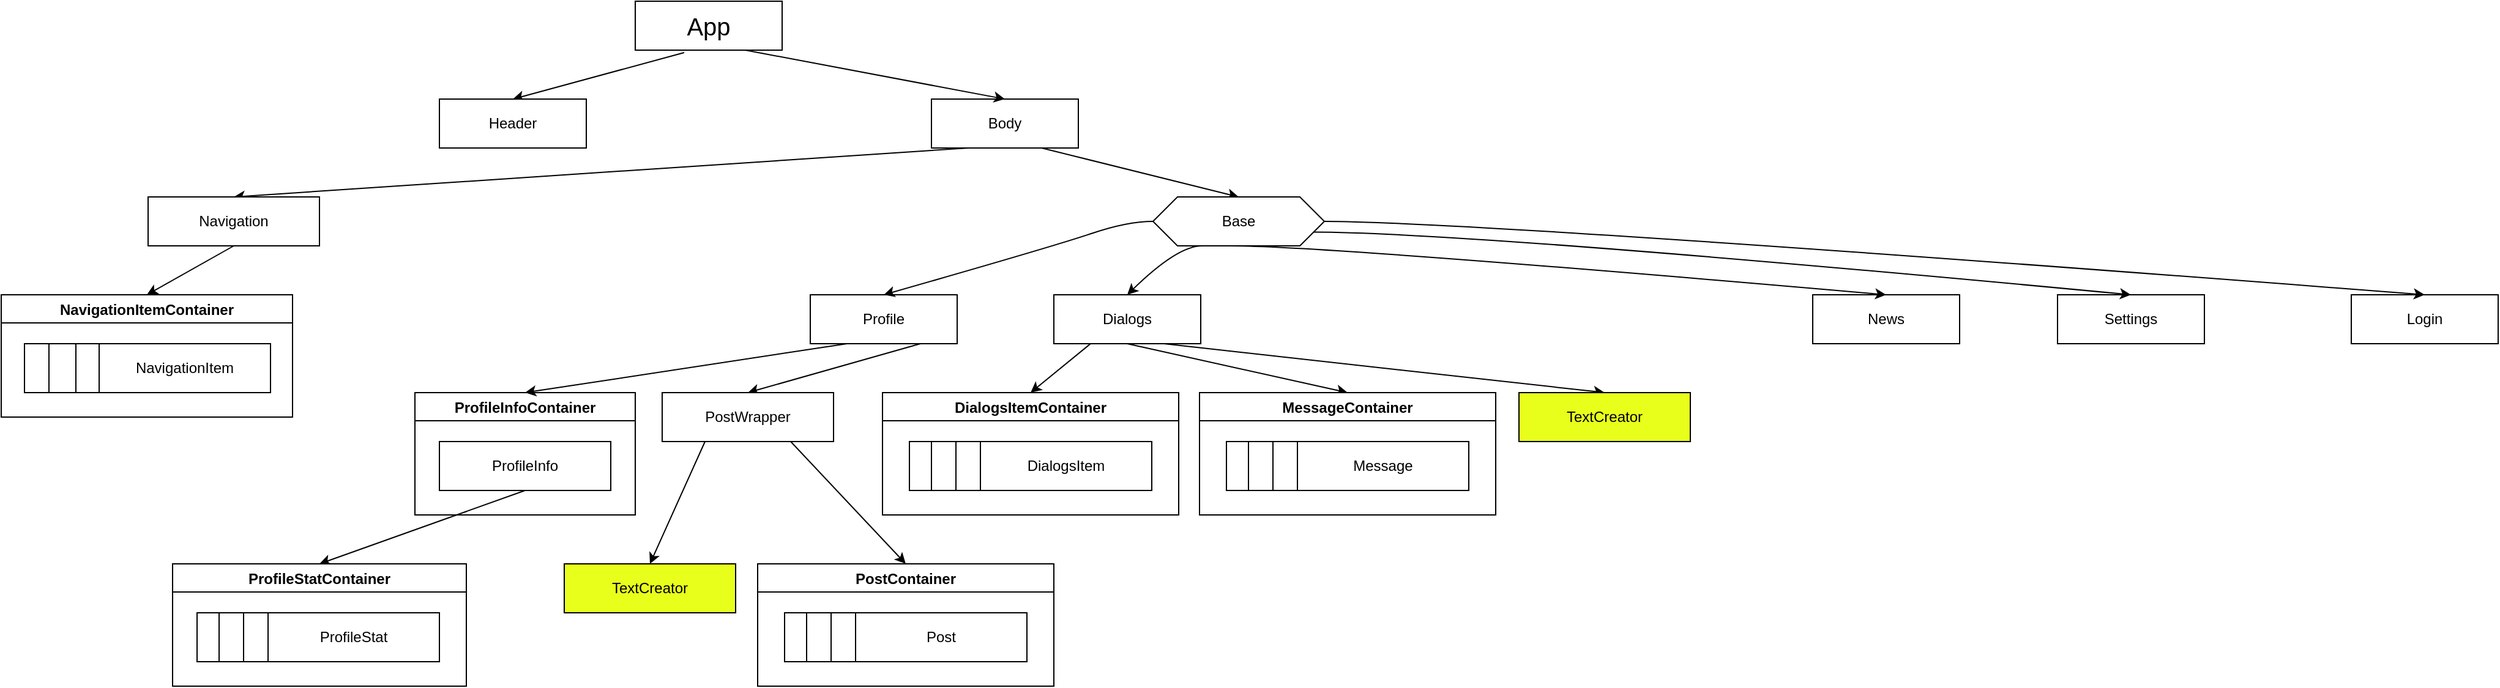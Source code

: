 <mxfile version="14.8.1" type="github">
  <diagram id="tkxKp8J2t2rPwIGBLr0_" name="Page-1">
    <mxGraphModel dx="1422" dy="794" grid="1" gridSize="20" guides="1" tooltips="1" connect="1" arrows="1" fold="1" page="1" pageScale="1" pageWidth="20000" pageHeight="20000" math="0" shadow="0">
      <root>
        <mxCell id="0" />
        <mxCell id="1" parent="0" />
        <mxCell id="A2gcQvPjMNt2DV7McKa0-1" value="&lt;font style=&quot;font-size: 20px&quot;&gt;App&lt;/font&gt;" style="rounded=0;whiteSpace=wrap;html=1;" parent="1" vertex="1">
          <mxGeometry x="558" y="80" width="120" height="40" as="geometry" />
        </mxCell>
        <mxCell id="A2gcQvPjMNt2DV7McKa0-3" value="" style="endArrow=classic;html=1;exitX=0.333;exitY=1.05;exitDx=0;exitDy=0;exitPerimeter=0;entryX=0.5;entryY=0;entryDx=0;entryDy=0;" parent="1" source="A2gcQvPjMNt2DV7McKa0-1" target="A2gcQvPjMNt2DV7McKa0-4" edge="1">
          <mxGeometry width="50" height="50" relative="1" as="geometry">
            <mxPoint x="588" y="330" as="sourcePoint" />
            <mxPoint x="508" y="160" as="targetPoint" />
          </mxGeometry>
        </mxCell>
        <mxCell id="A2gcQvPjMNt2DV7McKa0-4" value="Header" style="rounded=0;whiteSpace=wrap;html=1;" parent="1" vertex="1">
          <mxGeometry x="398" y="160" width="120" height="40" as="geometry" />
        </mxCell>
        <mxCell id="A2gcQvPjMNt2DV7McKa0-5" value="Body" style="rounded=0;whiteSpace=wrap;html=1;" parent="1" vertex="1">
          <mxGeometry x="800" y="160" width="120" height="40" as="geometry" />
        </mxCell>
        <mxCell id="A2gcQvPjMNt2DV7McKa0-6" value="" style="endArrow=classic;html=1;exitX=0.75;exitY=1;exitDx=0;exitDy=0;entryX=0.5;entryY=0;entryDx=0;entryDy=0;" parent="1" source="A2gcQvPjMNt2DV7McKa0-1" target="A2gcQvPjMNt2DV7McKa0-5" edge="1">
          <mxGeometry width="50" height="50" relative="1" as="geometry">
            <mxPoint x="578" y="330" as="sourcePoint" />
            <mxPoint x="628" y="280" as="targetPoint" />
          </mxGeometry>
        </mxCell>
        <mxCell id="A2gcQvPjMNt2DV7McKa0-7" value="" style="endArrow=classic;html=1;exitX=0.25;exitY=1;exitDx=0;exitDy=0;entryX=0.5;entryY=0;entryDx=0;entryDy=0;" parent="1" source="A2gcQvPjMNt2DV7McKa0-5" target="A2gcQvPjMNt2DV7McKa0-8" edge="1">
          <mxGeometry width="50" height="50" relative="1" as="geometry">
            <mxPoint x="578" y="330" as="sourcePoint" />
            <mxPoint x="418" y="260" as="targetPoint" />
          </mxGeometry>
        </mxCell>
        <mxCell id="A2gcQvPjMNt2DV7McKa0-8" value="Navigation" style="rounded=0;whiteSpace=wrap;html=1;" parent="1" vertex="1">
          <mxGeometry x="160" y="240" width="140" height="40" as="geometry" />
        </mxCell>
        <mxCell id="A2gcQvPjMNt2DV7McKa0-10" value="" style="endArrow=classic;html=1;exitX=0.75;exitY=1;exitDx=0;exitDy=0;entryX=0.5;entryY=0;entryDx=0;entryDy=0;" parent="1" source="A2gcQvPjMNt2DV7McKa0-5" target="A2gcQvPjMNt2DV7McKa0-11" edge="1">
          <mxGeometry width="50" height="50" relative="1" as="geometry">
            <mxPoint x="380" y="330" as="sourcePoint" />
            <mxPoint x="730" y="240" as="targetPoint" />
          </mxGeometry>
        </mxCell>
        <mxCell id="A2gcQvPjMNt2DV7McKa0-11" value="Base" style="shape=hexagon;perimeter=hexagonPerimeter2;whiteSpace=wrap;html=1;fixedSize=1;" parent="1" vertex="1">
          <mxGeometry x="981" y="240" width="140" height="40" as="geometry" />
        </mxCell>
        <mxCell id="A2gcQvPjMNt2DV7McKa0-45" style="edgeStyle=none;rounded=0;orthogonalLoop=1;jettySize=auto;html=1;exitX=0.75;exitY=1;exitDx=0;exitDy=0;entryX=0.5;entryY=0;entryDx=0;entryDy=0;" parent="1" source="A2gcQvPjMNt2DV7McKa0-13" target="A2gcQvPjMNt2DV7McKa0-44" edge="1">
          <mxGeometry relative="1" as="geometry" />
        </mxCell>
        <mxCell id="A2gcQvPjMNt2DV7McKa0-13" value="Profile" style="rounded=0;whiteSpace=wrap;html=1;" parent="1" vertex="1">
          <mxGeometry x="701" y="320" width="120" height="40" as="geometry" />
        </mxCell>
        <mxCell id="A2gcQvPjMNt2DV7McKa0-64" style="edgeStyle=none;rounded=0;orthogonalLoop=1;jettySize=auto;html=1;exitX=0.25;exitY=1;exitDx=0;exitDy=0;entryX=0.5;entryY=0;entryDx=0;entryDy=0;" parent="1" source="A2gcQvPjMNt2DV7McKa0-14" target="A2gcQvPjMNt2DV7McKa0-59" edge="1">
          <mxGeometry relative="1" as="geometry" />
        </mxCell>
        <mxCell id="A2gcQvPjMNt2DV7McKa0-70" style="edgeStyle=none;rounded=0;orthogonalLoop=1;jettySize=auto;html=1;exitX=0.5;exitY=1;exitDx=0;exitDy=0;entryX=0.5;entryY=0;entryDx=0;entryDy=0;" parent="1" source="A2gcQvPjMNt2DV7McKa0-14" target="A2gcQvPjMNt2DV7McKa0-65" edge="1">
          <mxGeometry relative="1" as="geometry" />
        </mxCell>
        <mxCell id="A2gcQvPjMNt2DV7McKa0-72" style="edgeStyle=none;rounded=0;orthogonalLoop=1;jettySize=auto;html=1;exitX=0.75;exitY=1;exitDx=0;exitDy=0;entryX=0.5;entryY=0;entryDx=0;entryDy=0;" parent="1" source="A2gcQvPjMNt2DV7McKa0-14" target="A2gcQvPjMNt2DV7McKa0-71" edge="1">
          <mxGeometry relative="1" as="geometry" />
        </mxCell>
        <mxCell id="A2gcQvPjMNt2DV7McKa0-14" value="&lt;span style=&quot;background-color: rgb(255 , 255 , 255)&quot;&gt;Dialogs&lt;/span&gt;" style="rounded=0;whiteSpace=wrap;html=1;" parent="1" vertex="1">
          <mxGeometry x="900" y="320" width="120" height="40" as="geometry" />
        </mxCell>
        <mxCell id="A2gcQvPjMNt2DV7McKa0-15" value="News" style="rounded=0;whiteSpace=wrap;html=1;" parent="1" vertex="1">
          <mxGeometry x="1520" y="320" width="120" height="40" as="geometry" />
        </mxCell>
        <mxCell id="A2gcQvPjMNt2DV7McKa0-16" value="Settings" style="rounded=0;whiteSpace=wrap;html=1;" parent="1" vertex="1">
          <mxGeometry x="1720" y="320" width="120" height="40" as="geometry" />
        </mxCell>
        <mxCell id="A2gcQvPjMNt2DV7McKa0-17" value="Login" style="rounded=0;whiteSpace=wrap;html=1;" parent="1" vertex="1">
          <mxGeometry x="1960" y="320" width="120" height="40" as="geometry" />
        </mxCell>
        <mxCell id="A2gcQvPjMNt2DV7McKa0-19" value="" style="curved=1;endArrow=classic;html=1;entryX=0.5;entryY=0;entryDx=0;entryDy=0;exitX=0;exitY=0.5;exitDx=0;exitDy=0;" parent="1" source="A2gcQvPjMNt2DV7McKa0-11" target="A2gcQvPjMNt2DV7McKa0-13" edge="1">
          <mxGeometry width="50" height="50" relative="1" as="geometry">
            <mxPoint x="981" y="330" as="sourcePoint" />
            <mxPoint x="1031" y="280" as="targetPoint" />
            <Array as="points">
              <mxPoint x="960" y="260" />
              <mxPoint x="901" y="280" />
            </Array>
          </mxGeometry>
        </mxCell>
        <mxCell id="A2gcQvPjMNt2DV7McKa0-21" value="" style="curved=1;endArrow=classic;html=1;entryX=0.5;entryY=0;entryDx=0;entryDy=0;exitX=0.286;exitY=1;exitDx=0;exitDy=0;exitPerimeter=0;" parent="1" source="A2gcQvPjMNt2DV7McKa0-11" target="A2gcQvPjMNt2DV7McKa0-14" edge="1">
          <mxGeometry width="50" height="50" relative="1" as="geometry">
            <mxPoint x="1001" y="280" as="sourcePoint" />
            <mxPoint x="901" y="320" as="targetPoint" />
            <Array as="points">
              <mxPoint x="1001" y="280" />
            </Array>
          </mxGeometry>
        </mxCell>
        <mxCell id="A2gcQvPjMNt2DV7McKa0-23" value="" style="curved=1;endArrow=classic;html=1;entryX=0.5;entryY=0;entryDx=0;entryDy=0;" parent="1" target="A2gcQvPjMNt2DV7McKa0-15" edge="1">
          <mxGeometry width="50" height="50" relative="1" as="geometry">
            <mxPoint x="1044" y="280" as="sourcePoint" />
            <mxPoint x="1031" y="280" as="targetPoint" />
            <Array as="points">
              <mxPoint x="1121" y="280" />
            </Array>
          </mxGeometry>
        </mxCell>
        <mxCell id="A2gcQvPjMNt2DV7McKa0-24" value="" style="curved=1;endArrow=classic;html=1;entryX=0.5;entryY=0;entryDx=0;entryDy=0;exitX=1;exitY=0.75;exitDx=0;exitDy=0;" parent="1" source="A2gcQvPjMNt2DV7McKa0-11" target="A2gcQvPjMNt2DV7McKa0-16" edge="1">
          <mxGeometry width="50" height="50" relative="1" as="geometry">
            <mxPoint x="1221" y="260" as="sourcePoint" />
            <mxPoint x="1321" y="280" as="targetPoint" />
            <Array as="points">
              <mxPoint x="1241" y="269" />
            </Array>
          </mxGeometry>
        </mxCell>
        <mxCell id="A2gcQvPjMNt2DV7McKa0-25" value="" style="curved=1;endArrow=classic;html=1;entryX=0.5;entryY=0;entryDx=0;entryDy=0;exitX=1;exitY=0.75;exitDx=0;exitDy=0;" parent="1" target="A2gcQvPjMNt2DV7McKa0-17" edge="1">
          <mxGeometry width="50" height="50" relative="1" as="geometry">
            <mxPoint x="1121" y="260" as="sourcePoint" />
            <mxPoint x="1309.75" y="291.25" as="targetPoint" />
            <Array as="points">
              <mxPoint x="1249.75" y="260.25" />
            </Array>
          </mxGeometry>
        </mxCell>
        <mxCell id="A2gcQvPjMNt2DV7McKa0-26" value="" style="endArrow=classic;html=1;exitX=0.5;exitY=1;exitDx=0;exitDy=0;entryX=0.5;entryY=0;entryDx=0;entryDy=0;" parent="1" source="A2gcQvPjMNt2DV7McKa0-8" target="A2gcQvPjMNt2DV7McKa0-28" edge="1">
          <mxGeometry width="50" height="50" relative="1" as="geometry">
            <mxPoint x="981" y="430" as="sourcePoint" />
            <mxPoint x="480" y="320" as="targetPoint" />
          </mxGeometry>
        </mxCell>
        <mxCell id="A2gcQvPjMNt2DV7McKa0-28" value="NavigationItemContainer" style="swimlane;" parent="1" vertex="1">
          <mxGeometry x="40" y="320" width="238" height="100" as="geometry" />
        </mxCell>
        <mxCell id="A2gcQvPjMNt2DV7McKa0-46" value="" style="rounded=0;whiteSpace=wrap;html=1;" parent="A2gcQvPjMNt2DV7McKa0-28" vertex="1">
          <mxGeometry x="19" y="40" width="140" height="40" as="geometry" />
        </mxCell>
        <mxCell id="A2gcQvPjMNt2DV7McKa0-47" value="" style="rounded=0;whiteSpace=wrap;html=1;" parent="A2gcQvPjMNt2DV7McKa0-28" vertex="1">
          <mxGeometry x="39" y="40" width="140" height="40" as="geometry" />
        </mxCell>
        <mxCell id="A2gcQvPjMNt2DV7McKa0-48" value="" style="rounded=0;whiteSpace=wrap;html=1;" parent="A2gcQvPjMNt2DV7McKa0-28" vertex="1">
          <mxGeometry x="61" y="40" width="140" height="40" as="geometry" />
        </mxCell>
        <mxCell id="A2gcQvPjMNt2DV7McKa0-49" value="NavigationItem" style="rounded=0;whiteSpace=wrap;html=1;" parent="A2gcQvPjMNt2DV7McKa0-28" vertex="1">
          <mxGeometry x="80" y="40" width="140" height="40" as="geometry" />
        </mxCell>
        <mxCell id="A2gcQvPjMNt2DV7McKa0-43" style="edgeStyle=none;rounded=0;orthogonalLoop=1;jettySize=auto;html=1;exitX=0.5;exitY=1;exitDx=0;exitDy=0;entryX=0.5;entryY=0;entryDx=0;entryDy=0;" parent="1" source="A2gcQvPjMNt2DV7McKa0-32" target="A2gcQvPjMNt2DV7McKa0-36" edge="1">
          <mxGeometry relative="1" as="geometry" />
        </mxCell>
        <mxCell id="A2gcQvPjMNt2DV7McKa0-31" value="ProfileInfoContainer" style="swimlane;" parent="1" vertex="1">
          <mxGeometry x="378" y="400" width="180" height="100" as="geometry" />
        </mxCell>
        <mxCell id="A2gcQvPjMNt2DV7McKa0-32" value="ProfileInfo" style="rounded=0;whiteSpace=wrap;html=1;" parent="A2gcQvPjMNt2DV7McKa0-31" vertex="1">
          <mxGeometry x="20" y="40" width="140" height="40" as="geometry" />
        </mxCell>
        <mxCell id="A2gcQvPjMNt2DV7McKa0-35" value="" style="endArrow=classic;html=1;entryX=0.5;entryY=0;entryDx=0;entryDy=0;exitX=0.25;exitY=1;exitDx=0;exitDy=0;" parent="1" source="A2gcQvPjMNt2DV7McKa0-13" target="A2gcQvPjMNt2DV7McKa0-31" edge="1">
          <mxGeometry width="50" height="50" relative="1" as="geometry">
            <mxPoint x="981" y="430" as="sourcePoint" />
            <mxPoint x="1031" y="380" as="targetPoint" />
          </mxGeometry>
        </mxCell>
        <mxCell id="A2gcQvPjMNt2DV7McKa0-36" value="ProfileStatContainer" style="swimlane;" parent="1" vertex="1">
          <mxGeometry x="180" y="540" width="240" height="100" as="geometry">
            <mxRectangle x="200" y="520" width="160" height="23" as="alternateBounds" />
          </mxGeometry>
        </mxCell>
        <mxCell id="A2gcQvPjMNt2DV7McKa0-39" value="" style="rounded=0;whiteSpace=wrap;html=1;" parent="A2gcQvPjMNt2DV7McKa0-36" vertex="1">
          <mxGeometry x="20" y="40" width="140" height="40" as="geometry" />
        </mxCell>
        <mxCell id="A2gcQvPjMNt2DV7McKa0-40" value="" style="rounded=0;whiteSpace=wrap;html=1;" parent="A2gcQvPjMNt2DV7McKa0-36" vertex="1">
          <mxGeometry x="38" y="40" width="140" height="40" as="geometry" />
        </mxCell>
        <mxCell id="A2gcQvPjMNt2DV7McKa0-41" value="" style="rounded=0;whiteSpace=wrap;html=1;" parent="A2gcQvPjMNt2DV7McKa0-36" vertex="1">
          <mxGeometry x="58" y="40" width="140" height="40" as="geometry" />
        </mxCell>
        <mxCell id="A2gcQvPjMNt2DV7McKa0-37" value="ProfileStat" style="rounded=0;whiteSpace=wrap;html=1;" parent="A2gcQvPjMNt2DV7McKa0-36" vertex="1">
          <mxGeometry x="78" y="40" width="140" height="40" as="geometry" />
        </mxCell>
        <mxCell id="A2gcQvPjMNt2DV7McKa0-51" style="edgeStyle=none;rounded=0;orthogonalLoop=1;jettySize=auto;html=1;exitX=0.25;exitY=1;exitDx=0;exitDy=0;entryX=0.5;entryY=0;entryDx=0;entryDy=0;" parent="1" source="A2gcQvPjMNt2DV7McKa0-44" target="A2gcQvPjMNt2DV7McKa0-50" edge="1">
          <mxGeometry relative="1" as="geometry" />
        </mxCell>
        <mxCell id="A2gcQvPjMNt2DV7McKa0-57" style="edgeStyle=none;rounded=0;orthogonalLoop=1;jettySize=auto;html=1;exitX=0.75;exitY=1;exitDx=0;exitDy=0;entryX=0.5;entryY=0;entryDx=0;entryDy=0;" parent="1" source="A2gcQvPjMNt2DV7McKa0-44" target="A2gcQvPjMNt2DV7McKa0-52" edge="1">
          <mxGeometry relative="1" as="geometry" />
        </mxCell>
        <mxCell id="A2gcQvPjMNt2DV7McKa0-44" value="PostWrapper" style="rounded=0;whiteSpace=wrap;html=1;" parent="1" vertex="1">
          <mxGeometry x="580" y="400" width="140" height="40" as="geometry" />
        </mxCell>
        <mxCell id="A2gcQvPjMNt2DV7McKa0-50" value="TextCreator" style="rounded=0;whiteSpace=wrap;html=1;fillColor=#E8FF1C;" parent="1" vertex="1">
          <mxGeometry x="500" y="540" width="140" height="40" as="geometry" />
        </mxCell>
        <mxCell id="A2gcQvPjMNt2DV7McKa0-52" value="PostContainer" style="swimlane;" parent="1" vertex="1">
          <mxGeometry x="658" y="540" width="242" height="100" as="geometry" />
        </mxCell>
        <mxCell id="A2gcQvPjMNt2DV7McKa0-53" value="" style="rounded=0;whiteSpace=wrap;html=1;" parent="A2gcQvPjMNt2DV7McKa0-52" vertex="1">
          <mxGeometry x="22" y="40" width="140" height="40" as="geometry" />
        </mxCell>
        <mxCell id="A2gcQvPjMNt2DV7McKa0-54" value="" style="rounded=0;whiteSpace=wrap;html=1;" parent="A2gcQvPjMNt2DV7McKa0-52" vertex="1">
          <mxGeometry x="40" y="40" width="140" height="40" as="geometry" />
        </mxCell>
        <mxCell id="A2gcQvPjMNt2DV7McKa0-55" value="" style="rounded=0;whiteSpace=wrap;html=1;" parent="A2gcQvPjMNt2DV7McKa0-52" vertex="1">
          <mxGeometry x="60" y="40" width="140" height="40" as="geometry" />
        </mxCell>
        <mxCell id="A2gcQvPjMNt2DV7McKa0-56" value="Post" style="rounded=0;whiteSpace=wrap;html=1;" parent="A2gcQvPjMNt2DV7McKa0-52" vertex="1">
          <mxGeometry x="80" y="40" width="140" height="40" as="geometry" />
        </mxCell>
        <mxCell id="A2gcQvPjMNt2DV7McKa0-59" value="DialogsItemContainer" style="swimlane;" parent="1" vertex="1">
          <mxGeometry x="760" y="400" width="242" height="100" as="geometry" />
        </mxCell>
        <mxCell id="A2gcQvPjMNt2DV7McKa0-60" value="" style="rounded=0;whiteSpace=wrap;html=1;" parent="A2gcQvPjMNt2DV7McKa0-59" vertex="1">
          <mxGeometry x="22" y="40" width="140" height="40" as="geometry" />
        </mxCell>
        <mxCell id="A2gcQvPjMNt2DV7McKa0-61" value="" style="rounded=0;whiteSpace=wrap;html=1;" parent="A2gcQvPjMNt2DV7McKa0-59" vertex="1">
          <mxGeometry x="40" y="40" width="140" height="40" as="geometry" />
        </mxCell>
        <mxCell id="A2gcQvPjMNt2DV7McKa0-62" value="" style="rounded=0;whiteSpace=wrap;html=1;" parent="A2gcQvPjMNt2DV7McKa0-59" vertex="1">
          <mxGeometry x="60" y="40" width="140" height="40" as="geometry" />
        </mxCell>
        <mxCell id="A2gcQvPjMNt2DV7McKa0-63" value="DialogsItem" style="rounded=0;whiteSpace=wrap;html=1;" parent="A2gcQvPjMNt2DV7McKa0-59" vertex="1">
          <mxGeometry x="80" y="40" width="140" height="40" as="geometry" />
        </mxCell>
        <mxCell id="A2gcQvPjMNt2DV7McKa0-65" value="MessageContainer" style="swimlane;" parent="1" vertex="1">
          <mxGeometry x="1019" y="400" width="242" height="100" as="geometry" />
        </mxCell>
        <mxCell id="A2gcQvPjMNt2DV7McKa0-66" value="" style="rounded=0;whiteSpace=wrap;html=1;" parent="A2gcQvPjMNt2DV7McKa0-65" vertex="1">
          <mxGeometry x="22" y="40" width="140" height="40" as="geometry" />
        </mxCell>
        <mxCell id="A2gcQvPjMNt2DV7McKa0-67" value="" style="rounded=0;whiteSpace=wrap;html=1;" parent="A2gcQvPjMNt2DV7McKa0-65" vertex="1">
          <mxGeometry x="40" y="40" width="140" height="40" as="geometry" />
        </mxCell>
        <mxCell id="A2gcQvPjMNt2DV7McKa0-68" value="" style="rounded=0;whiteSpace=wrap;html=1;" parent="A2gcQvPjMNt2DV7McKa0-65" vertex="1">
          <mxGeometry x="60" y="40" width="140" height="40" as="geometry" />
        </mxCell>
        <mxCell id="A2gcQvPjMNt2DV7McKa0-69" value="Message" style="rounded=0;whiteSpace=wrap;html=1;" parent="A2gcQvPjMNt2DV7McKa0-65" vertex="1">
          <mxGeometry x="80" y="40" width="140" height="40" as="geometry" />
        </mxCell>
        <mxCell id="A2gcQvPjMNt2DV7McKa0-71" value="TextCreator" style="rounded=0;whiteSpace=wrap;html=1;fillColor=#E8FF1C;" parent="1" vertex="1">
          <mxGeometry x="1280" y="400" width="140" height="40" as="geometry" />
        </mxCell>
      </root>
    </mxGraphModel>
  </diagram>
</mxfile>
